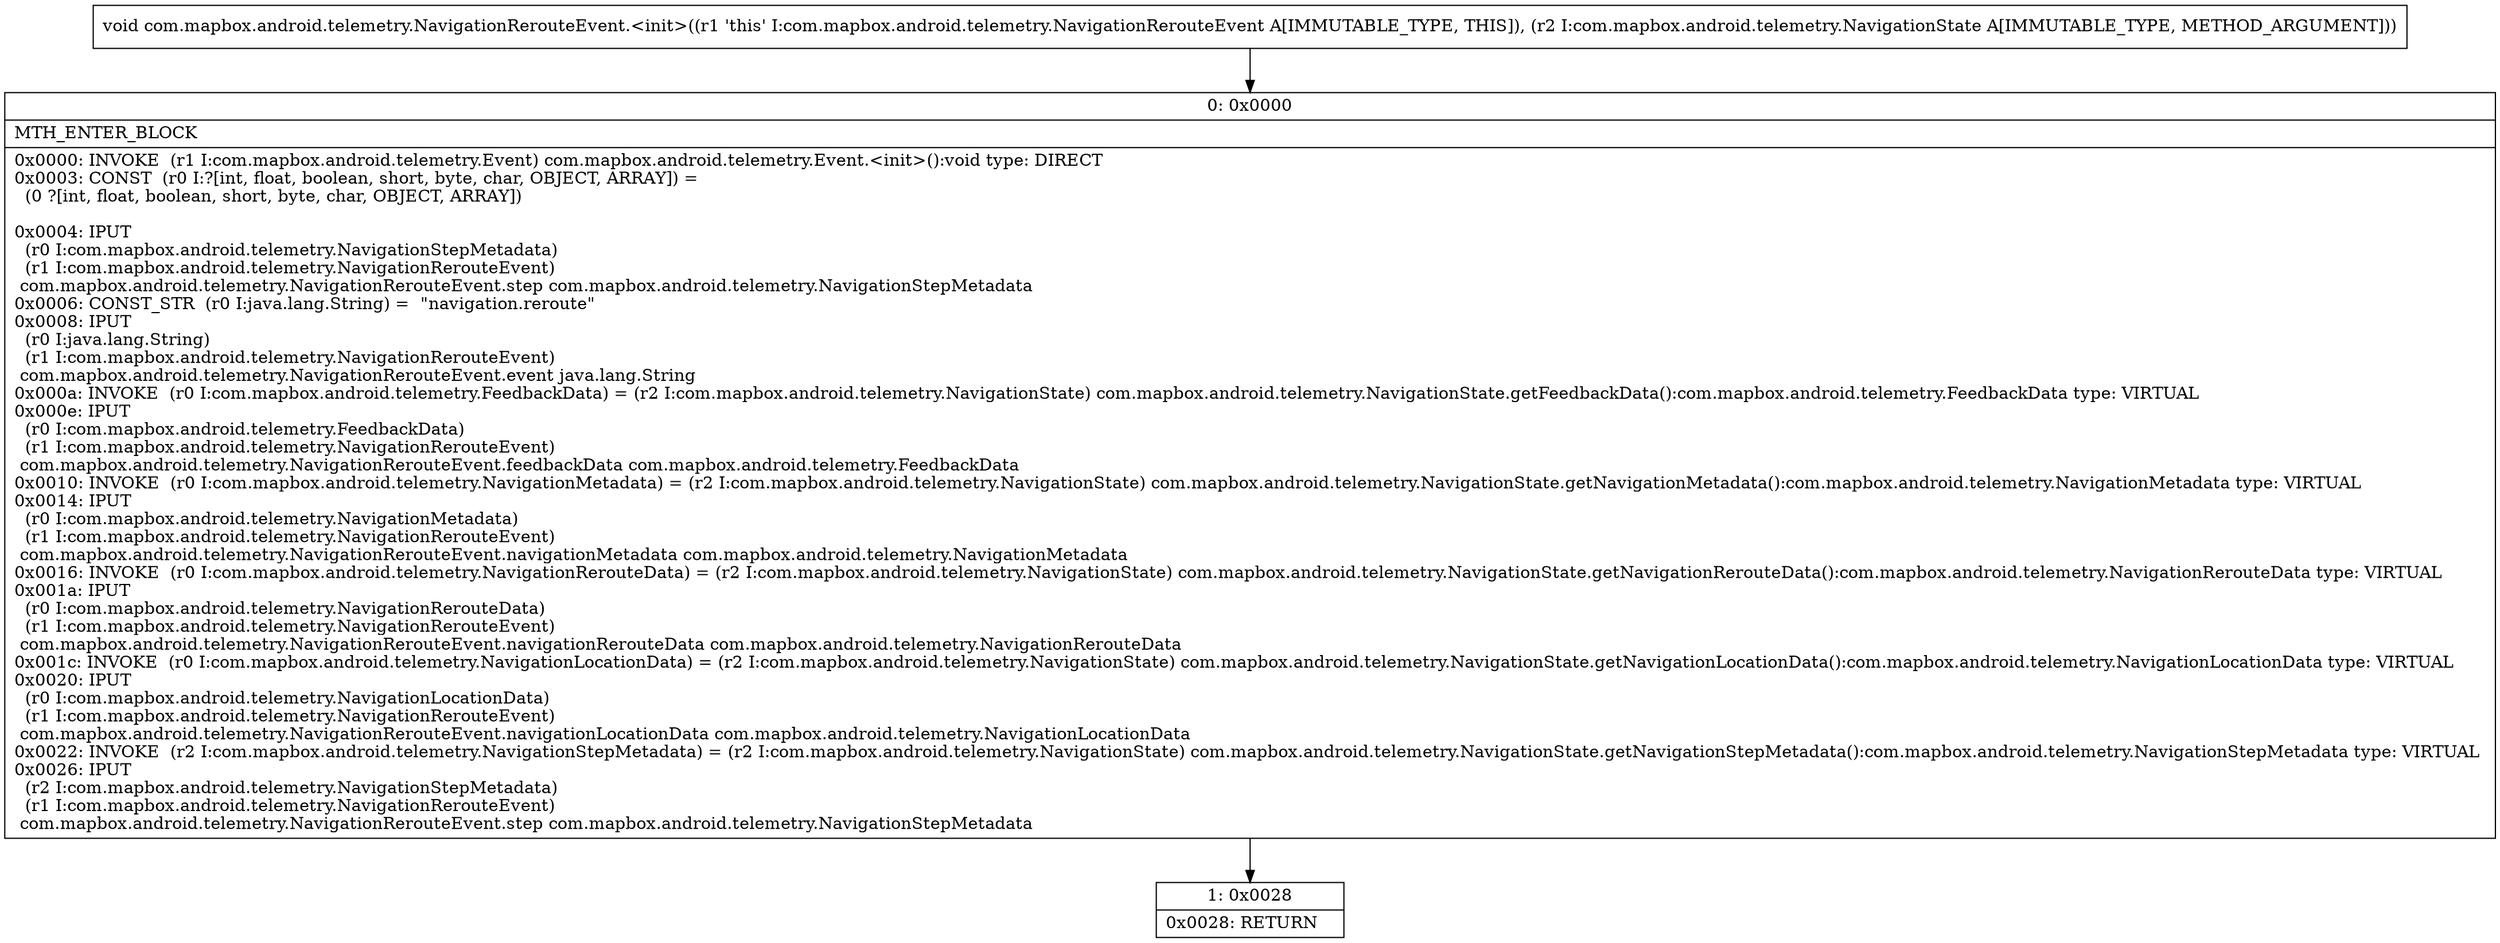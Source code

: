 digraph "CFG forcom.mapbox.android.telemetry.NavigationRerouteEvent.\<init\>(Lcom\/mapbox\/android\/telemetry\/NavigationState;)V" {
Node_0 [shape=record,label="{0\:\ 0x0000|MTH_ENTER_BLOCK\l|0x0000: INVOKE  (r1 I:com.mapbox.android.telemetry.Event) com.mapbox.android.telemetry.Event.\<init\>():void type: DIRECT \l0x0003: CONST  (r0 I:?[int, float, boolean, short, byte, char, OBJECT, ARRAY]) = \l  (0 ?[int, float, boolean, short, byte, char, OBJECT, ARRAY])\l \l0x0004: IPUT  \l  (r0 I:com.mapbox.android.telemetry.NavigationStepMetadata)\l  (r1 I:com.mapbox.android.telemetry.NavigationRerouteEvent)\l com.mapbox.android.telemetry.NavigationRerouteEvent.step com.mapbox.android.telemetry.NavigationStepMetadata \l0x0006: CONST_STR  (r0 I:java.lang.String) =  \"navigation.reroute\" \l0x0008: IPUT  \l  (r0 I:java.lang.String)\l  (r1 I:com.mapbox.android.telemetry.NavigationRerouteEvent)\l com.mapbox.android.telemetry.NavigationRerouteEvent.event java.lang.String \l0x000a: INVOKE  (r0 I:com.mapbox.android.telemetry.FeedbackData) = (r2 I:com.mapbox.android.telemetry.NavigationState) com.mapbox.android.telemetry.NavigationState.getFeedbackData():com.mapbox.android.telemetry.FeedbackData type: VIRTUAL \l0x000e: IPUT  \l  (r0 I:com.mapbox.android.telemetry.FeedbackData)\l  (r1 I:com.mapbox.android.telemetry.NavigationRerouteEvent)\l com.mapbox.android.telemetry.NavigationRerouteEvent.feedbackData com.mapbox.android.telemetry.FeedbackData \l0x0010: INVOKE  (r0 I:com.mapbox.android.telemetry.NavigationMetadata) = (r2 I:com.mapbox.android.telemetry.NavigationState) com.mapbox.android.telemetry.NavigationState.getNavigationMetadata():com.mapbox.android.telemetry.NavigationMetadata type: VIRTUAL \l0x0014: IPUT  \l  (r0 I:com.mapbox.android.telemetry.NavigationMetadata)\l  (r1 I:com.mapbox.android.telemetry.NavigationRerouteEvent)\l com.mapbox.android.telemetry.NavigationRerouteEvent.navigationMetadata com.mapbox.android.telemetry.NavigationMetadata \l0x0016: INVOKE  (r0 I:com.mapbox.android.telemetry.NavigationRerouteData) = (r2 I:com.mapbox.android.telemetry.NavigationState) com.mapbox.android.telemetry.NavigationState.getNavigationRerouteData():com.mapbox.android.telemetry.NavigationRerouteData type: VIRTUAL \l0x001a: IPUT  \l  (r0 I:com.mapbox.android.telemetry.NavigationRerouteData)\l  (r1 I:com.mapbox.android.telemetry.NavigationRerouteEvent)\l com.mapbox.android.telemetry.NavigationRerouteEvent.navigationRerouteData com.mapbox.android.telemetry.NavigationRerouteData \l0x001c: INVOKE  (r0 I:com.mapbox.android.telemetry.NavigationLocationData) = (r2 I:com.mapbox.android.telemetry.NavigationState) com.mapbox.android.telemetry.NavigationState.getNavigationLocationData():com.mapbox.android.telemetry.NavigationLocationData type: VIRTUAL \l0x0020: IPUT  \l  (r0 I:com.mapbox.android.telemetry.NavigationLocationData)\l  (r1 I:com.mapbox.android.telemetry.NavigationRerouteEvent)\l com.mapbox.android.telemetry.NavigationRerouteEvent.navigationLocationData com.mapbox.android.telemetry.NavigationLocationData \l0x0022: INVOKE  (r2 I:com.mapbox.android.telemetry.NavigationStepMetadata) = (r2 I:com.mapbox.android.telemetry.NavigationState) com.mapbox.android.telemetry.NavigationState.getNavigationStepMetadata():com.mapbox.android.telemetry.NavigationStepMetadata type: VIRTUAL \l0x0026: IPUT  \l  (r2 I:com.mapbox.android.telemetry.NavigationStepMetadata)\l  (r1 I:com.mapbox.android.telemetry.NavigationRerouteEvent)\l com.mapbox.android.telemetry.NavigationRerouteEvent.step com.mapbox.android.telemetry.NavigationStepMetadata \l}"];
Node_1 [shape=record,label="{1\:\ 0x0028|0x0028: RETURN   \l}"];
MethodNode[shape=record,label="{void com.mapbox.android.telemetry.NavigationRerouteEvent.\<init\>((r1 'this' I:com.mapbox.android.telemetry.NavigationRerouteEvent A[IMMUTABLE_TYPE, THIS]), (r2 I:com.mapbox.android.telemetry.NavigationState A[IMMUTABLE_TYPE, METHOD_ARGUMENT])) }"];
MethodNode -> Node_0;
Node_0 -> Node_1;
}

